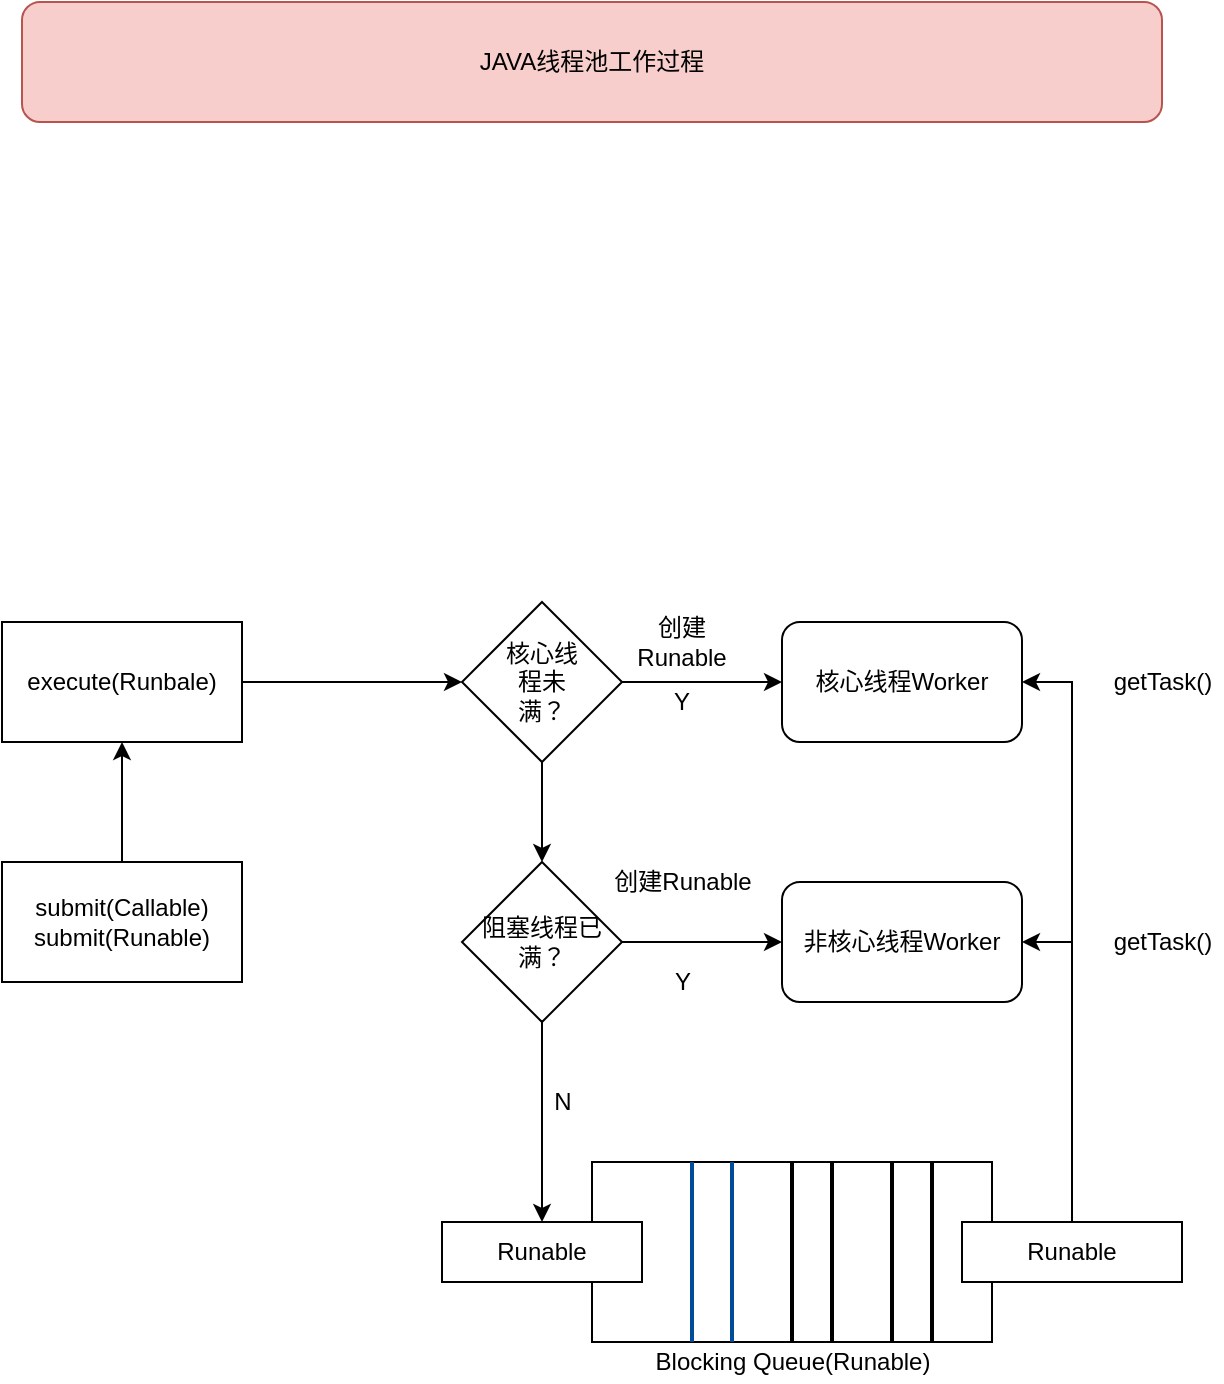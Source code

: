 <mxfile version="14.1.9" type="github">
  <diagram name="Page-1" id="2a216829-ef6e-dabb-86c1-c78162f3ba2b">
    <mxGraphModel dx="1422" dy="762" grid="1" gridSize="10" guides="1" tooltips="1" connect="1" arrows="1" fold="1" page="1" pageScale="1" pageWidth="850" pageHeight="1100" background="#ffffff" math="0" shadow="0">
      <root>
        <mxCell id="0" />
        <mxCell id="1" parent="0" />
        <mxCell id="qoozORwcTyye_NYdi-yt-23" value="" style="rounded=0;whiteSpace=wrap;html=1;fillColor=#FFFFFF;gradientColor=#FFFFFF;" vertex="1" parent="1">
          <mxGeometry x="425" y="650" width="200" height="90" as="geometry" />
        </mxCell>
        <mxCell id="qoozORwcTyye_NYdi-yt-1" value="" style="rounded=0;whiteSpace=wrap;html=1;" vertex="1" parent="1">
          <mxGeometry x="130" y="500" width="120" height="60" as="geometry" />
        </mxCell>
        <mxCell id="qoozORwcTyye_NYdi-yt-2" value="submit(Callable)&lt;br&gt;submit(Runable)" style="text;html=1;strokeColor=none;fillColor=none;align=center;verticalAlign=middle;whiteSpace=wrap;rounded=0;" vertex="1" parent="1">
          <mxGeometry x="170" y="520" width="40" height="20" as="geometry" />
        </mxCell>
        <mxCell id="qoozORwcTyye_NYdi-yt-7" style="edgeStyle=orthogonalEdgeStyle;rounded=0;orthogonalLoop=1;jettySize=auto;html=1;entryX=0;entryY=0.5;entryDx=0;entryDy=0;" edge="1" parent="1" source="qoozORwcTyye_NYdi-yt-3" target="qoozORwcTyye_NYdi-yt-6">
          <mxGeometry relative="1" as="geometry" />
        </mxCell>
        <mxCell id="qoozORwcTyye_NYdi-yt-3" value="" style="rounded=0;whiteSpace=wrap;html=1;" vertex="1" parent="1">
          <mxGeometry x="130" y="380" width="120" height="60" as="geometry" />
        </mxCell>
        <mxCell id="qoozORwcTyye_NYdi-yt-4" value="execute(Runbale)" style="text;html=1;strokeColor=none;fillColor=none;align=center;verticalAlign=middle;whiteSpace=wrap;rounded=0;" vertex="1" parent="1">
          <mxGeometry x="170" y="400" width="40" height="20" as="geometry" />
        </mxCell>
        <mxCell id="qoozORwcTyye_NYdi-yt-5" style="edgeStyle=orthogonalEdgeStyle;rounded=0;orthogonalLoop=1;jettySize=auto;html=1;exitX=0.5;exitY=0;exitDx=0;exitDy=0;" edge="1" parent="1" source="qoozORwcTyye_NYdi-yt-1">
          <mxGeometry relative="1" as="geometry">
            <mxPoint x="190" y="440" as="targetPoint" />
            <Array as="points">
              <mxPoint x="190" y="460" />
              <mxPoint x="190" y="460" />
            </Array>
          </mxGeometry>
        </mxCell>
        <mxCell id="qoozORwcTyye_NYdi-yt-10" style="edgeStyle=orthogonalEdgeStyle;rounded=0;orthogonalLoop=1;jettySize=auto;html=1;entryX=0;entryY=0.5;entryDx=0;entryDy=0;" edge="1" parent="1" source="qoozORwcTyye_NYdi-yt-6" target="qoozORwcTyye_NYdi-yt-9">
          <mxGeometry relative="1" as="geometry" />
        </mxCell>
        <mxCell id="qoozORwcTyye_NYdi-yt-15" style="edgeStyle=orthogonalEdgeStyle;rounded=0;orthogonalLoop=1;jettySize=auto;html=1;entryX=0.5;entryY=0;entryDx=0;entryDy=0;" edge="1" parent="1" source="qoozORwcTyye_NYdi-yt-6" target="qoozORwcTyye_NYdi-yt-14">
          <mxGeometry relative="1" as="geometry" />
        </mxCell>
        <mxCell id="qoozORwcTyye_NYdi-yt-6" value="" style="rhombus;whiteSpace=wrap;html=1;" vertex="1" parent="1">
          <mxGeometry x="360" y="370" width="80" height="80" as="geometry" />
        </mxCell>
        <mxCell id="qoozORwcTyye_NYdi-yt-8" value="核心线程未满？" style="text;html=1;strokeColor=none;fillColor=none;align=center;verticalAlign=middle;whiteSpace=wrap;rounded=0;" vertex="1" parent="1">
          <mxGeometry x="380" y="400" width="40" height="20" as="geometry" />
        </mxCell>
        <mxCell id="qoozORwcTyye_NYdi-yt-9" value="核心线程Worker" style="rounded=1;whiteSpace=wrap;html=1;" vertex="1" parent="1">
          <mxGeometry x="520" y="380" width="120" height="60" as="geometry" />
        </mxCell>
        <mxCell id="qoozORwcTyye_NYdi-yt-11" value="创建Runable" style="text;html=1;strokeColor=none;fillColor=none;align=center;verticalAlign=middle;whiteSpace=wrap;rounded=0;" vertex="1" parent="1">
          <mxGeometry x="450" y="380" width="40" height="20" as="geometry" />
        </mxCell>
        <mxCell id="qoozORwcTyye_NYdi-yt-13" value="Y" style="text;html=1;strokeColor=none;fillColor=none;align=center;verticalAlign=middle;whiteSpace=wrap;rounded=0;" vertex="1" parent="1">
          <mxGeometry x="450" y="410" width="40" height="20" as="geometry" />
        </mxCell>
        <mxCell id="qoozORwcTyye_NYdi-yt-17" style="edgeStyle=orthogonalEdgeStyle;rounded=0;orthogonalLoop=1;jettySize=auto;html=1;entryX=0;entryY=0.5;entryDx=0;entryDy=0;" edge="1" parent="1" source="qoozORwcTyye_NYdi-yt-14" target="qoozORwcTyye_NYdi-yt-16">
          <mxGeometry relative="1" as="geometry" />
        </mxCell>
        <mxCell id="qoozORwcTyye_NYdi-yt-21" value="" style="edgeStyle=orthogonalEdgeStyle;rounded=0;orthogonalLoop=1;jettySize=auto;html=1;" edge="1" parent="1" source="qoozORwcTyye_NYdi-yt-14" target="qoozORwcTyye_NYdi-yt-20">
          <mxGeometry relative="1" as="geometry" />
        </mxCell>
        <mxCell id="qoozORwcTyye_NYdi-yt-14" value="阻塞线程已满？" style="rhombus;whiteSpace=wrap;html=1;" vertex="1" parent="1">
          <mxGeometry x="360" y="500" width="80" height="80" as="geometry" />
        </mxCell>
        <mxCell id="qoozORwcTyye_NYdi-yt-16" value="非核心线程Worker" style="rounded=1;whiteSpace=wrap;html=1;" vertex="1" parent="1">
          <mxGeometry x="520" y="510" width="120" height="60" as="geometry" />
        </mxCell>
        <mxCell id="qoozORwcTyye_NYdi-yt-18" value="Y" style="text;html=1;align=center;verticalAlign=middle;resizable=0;points=[];autosize=1;" vertex="1" parent="1">
          <mxGeometry x="460" y="550" width="20" height="20" as="geometry" />
        </mxCell>
        <mxCell id="qoozORwcTyye_NYdi-yt-19" value="创建Runable" style="text;html=1;align=center;verticalAlign=middle;resizable=0;points=[];autosize=1;" vertex="1" parent="1">
          <mxGeometry x="430" y="500" width="80" height="20" as="geometry" />
        </mxCell>
        <mxCell id="qoozORwcTyye_NYdi-yt-20" value="Runable" style="rounded=0;whiteSpace=wrap;html=1;" vertex="1" parent="1">
          <mxGeometry x="350" y="680" width="100" height="30" as="geometry" />
        </mxCell>
        <mxCell id="qoozORwcTyye_NYdi-yt-22" value="N" style="text;html=1;align=center;verticalAlign=middle;resizable=0;points=[];autosize=1;" vertex="1" parent="1">
          <mxGeometry x="400" y="610" width="20" height="20" as="geometry" />
        </mxCell>
        <mxCell id="qoozORwcTyye_NYdi-yt-24" value="Blocking Queue(Runable)" style="text;html=1;align=center;verticalAlign=middle;resizable=0;points=[];autosize=1;" vertex="1" parent="1">
          <mxGeometry x="450" y="740" width="150" height="20" as="geometry" />
        </mxCell>
        <mxCell id="qoozORwcTyye_NYdi-yt-25" value="" style="line;strokeWidth=2;direction=south;html=1;fillColor=#d5e8d4;strokeColor=#004C99;gradientColor=#FFFFFF;" vertex="1" parent="1">
          <mxGeometry x="470" y="650" width="10" height="90" as="geometry" />
        </mxCell>
        <mxCell id="qoozORwcTyye_NYdi-yt-26" value="" style="line;strokeWidth=2;direction=south;html=1;fillColor=#d5e8d4;strokeColor=#004C99;gradientColor=#FFFFFF;" vertex="1" parent="1">
          <mxGeometry x="490" y="650" width="10" height="90" as="geometry" />
        </mxCell>
        <mxCell id="qoozORwcTyye_NYdi-yt-27" value="" style="line;strokeWidth=2;direction=south;html=1;" vertex="1" parent="1">
          <mxGeometry x="520" y="650" width="10" height="90" as="geometry" />
        </mxCell>
        <mxCell id="qoozORwcTyye_NYdi-yt-28" value="" style="line;strokeWidth=2;direction=south;html=1;" vertex="1" parent="1">
          <mxGeometry x="540" y="650" width="10" height="90" as="geometry" />
        </mxCell>
        <mxCell id="qoozORwcTyye_NYdi-yt-29" value="" style="line;strokeWidth=2;direction=south;html=1;" vertex="1" parent="1">
          <mxGeometry x="570" y="650" width="10" height="90" as="geometry" />
        </mxCell>
        <mxCell id="qoozORwcTyye_NYdi-yt-30" value="" style="line;strokeWidth=2;direction=south;html=1;" vertex="1" parent="1">
          <mxGeometry x="590" y="650" width="10" height="90" as="geometry" />
        </mxCell>
        <mxCell id="qoozORwcTyye_NYdi-yt-33" style="edgeStyle=orthogonalEdgeStyle;rounded=0;orthogonalLoop=1;jettySize=auto;html=1;entryX=1;entryY=0.5;entryDx=0;entryDy=0;" edge="1" parent="1" source="qoozORwcTyye_NYdi-yt-31" target="qoozORwcTyye_NYdi-yt-16">
          <mxGeometry relative="1" as="geometry" />
        </mxCell>
        <mxCell id="qoozORwcTyye_NYdi-yt-34" style="edgeStyle=orthogonalEdgeStyle;rounded=0;orthogonalLoop=1;jettySize=auto;html=1;entryX=1;entryY=0.5;entryDx=0;entryDy=0;" edge="1" parent="1" source="qoozORwcTyye_NYdi-yt-31" target="qoozORwcTyye_NYdi-yt-9">
          <mxGeometry relative="1" as="geometry" />
        </mxCell>
        <mxCell id="qoozORwcTyye_NYdi-yt-31" value="Runable" style="rounded=0;whiteSpace=wrap;html=1;" vertex="1" parent="1">
          <mxGeometry x="610" y="680" width="110" height="30" as="geometry" />
        </mxCell>
        <mxCell id="qoozORwcTyye_NYdi-yt-35" value="getTask()" style="text;html=1;align=center;verticalAlign=middle;resizable=0;points=[];autosize=1;" vertex="1" parent="1">
          <mxGeometry x="680" y="400" width="60" height="20" as="geometry" />
        </mxCell>
        <mxCell id="qoozORwcTyye_NYdi-yt-36" value="getTask()" style="text;html=1;align=center;verticalAlign=middle;resizable=0;points=[];autosize=1;" vertex="1" parent="1">
          <mxGeometry x="680" y="530" width="60" height="20" as="geometry" />
        </mxCell>
        <mxCell id="qoozORwcTyye_NYdi-yt-37" value="JAVA线程池工作过程" style="rounded=1;whiteSpace=wrap;html=1;strokeColor=#b85450;fillColor=#f8cecc;" vertex="1" parent="1">
          <mxGeometry x="140" y="70" width="570" height="60" as="geometry" />
        </mxCell>
      </root>
    </mxGraphModel>
  </diagram>
</mxfile>
